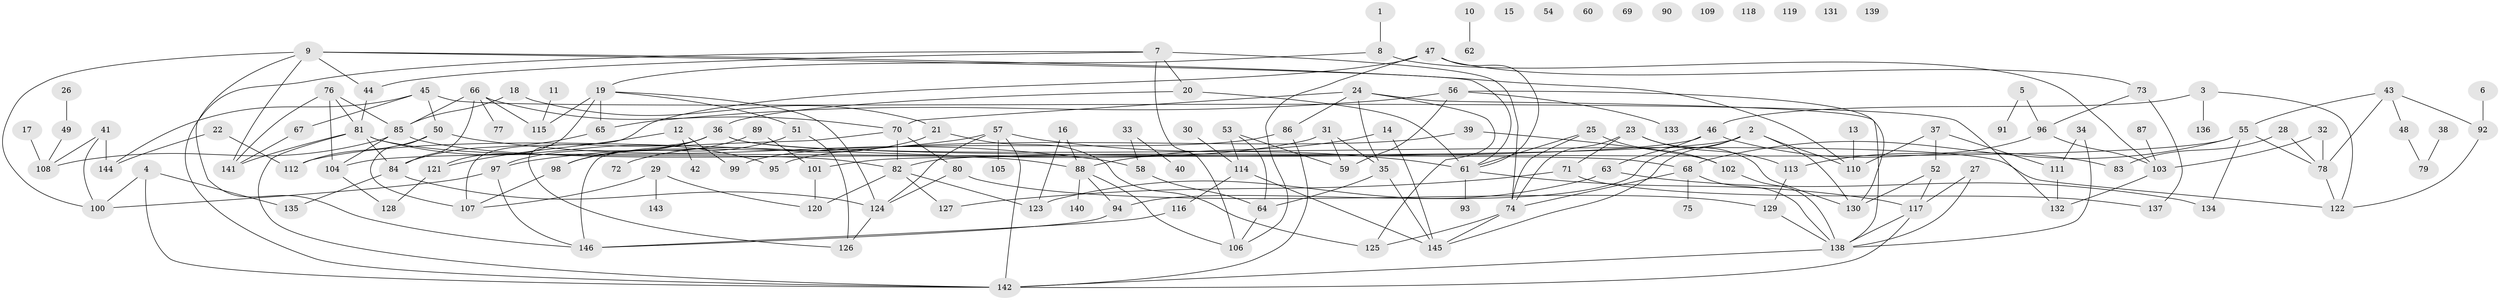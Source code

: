 // coarse degree distribution, {1: 0.16161616161616163, 6: 0.06060606060606061, 5: 0.13131313131313133, 3: 0.1919191919191919, 4: 0.0707070707070707, 2: 0.15151515151515152, 7: 0.050505050505050504, 8: 0.04040404040404041, 0: 0.1111111111111111, 10: 0.020202020202020204, 11: 0.010101010101010102}
// Generated by graph-tools (version 1.1) at 2025/41/03/06/25 10:41:23]
// undirected, 146 vertices, 214 edges
graph export_dot {
graph [start="1"]
  node [color=gray90,style=filled];
  1;
  2;
  3;
  4;
  5;
  6;
  7;
  8;
  9;
  10;
  11;
  12;
  13;
  14;
  15;
  16;
  17;
  18;
  19;
  20;
  21;
  22;
  23;
  24;
  25;
  26;
  27;
  28;
  29;
  30;
  31;
  32;
  33;
  34;
  35;
  36;
  37;
  38;
  39;
  40;
  41;
  42;
  43;
  44;
  45;
  46;
  47;
  48;
  49;
  50;
  51;
  52;
  53;
  54;
  55;
  56;
  57;
  58;
  59;
  60;
  61;
  62;
  63;
  64;
  65;
  66;
  67;
  68;
  69;
  70;
  71;
  72;
  73;
  74;
  75;
  76;
  77;
  78;
  79;
  80;
  81;
  82;
  83;
  84;
  85;
  86;
  87;
  88;
  89;
  90;
  91;
  92;
  93;
  94;
  95;
  96;
  97;
  98;
  99;
  100;
  101;
  102;
  103;
  104;
  105;
  106;
  107;
  108;
  109;
  110;
  111;
  112;
  113;
  114;
  115;
  116;
  117;
  118;
  119;
  120;
  121;
  122;
  123;
  124;
  125;
  126;
  127;
  128;
  129;
  130;
  131;
  132;
  133;
  134;
  135;
  136;
  137;
  138;
  139;
  140;
  141;
  142;
  143;
  144;
  145;
  146;
  1 -- 8;
  2 -- 94;
  2 -- 101;
  2 -- 110;
  2 -- 130;
  2 -- 145;
  3 -- 46;
  3 -- 122;
  3 -- 136;
  4 -- 100;
  4 -- 135;
  4 -- 142;
  5 -- 91;
  5 -- 96;
  6 -- 92;
  7 -- 20;
  7 -- 44;
  7 -- 74;
  7 -- 106;
  7 -- 142;
  8 -- 19;
  8 -- 103;
  9 -- 44;
  9 -- 61;
  9 -- 100;
  9 -- 110;
  9 -- 141;
  9 -- 146;
  10 -- 62;
  11 -- 115;
  12 -- 42;
  12 -- 99;
  12 -- 121;
  13 -- 110;
  14 -- 88;
  14 -- 145;
  16 -- 88;
  16 -- 123;
  17 -- 108;
  18 -- 21;
  18 -- 85;
  19 -- 51;
  19 -- 65;
  19 -- 115;
  19 -- 121;
  19 -- 124;
  20 -- 36;
  20 -- 61;
  21 -- 72;
  21 -- 125;
  22 -- 112;
  22 -- 144;
  23 -- 71;
  23 -- 74;
  23 -- 113;
  23 -- 130;
  24 -- 35;
  24 -- 70;
  24 -- 86;
  24 -- 125;
  24 -- 138;
  25 -- 61;
  25 -- 74;
  25 -- 102;
  26 -- 49;
  27 -- 117;
  27 -- 138;
  28 -- 78;
  28 -- 83;
  29 -- 107;
  29 -- 120;
  29 -- 143;
  30 -- 114;
  31 -- 35;
  31 -- 59;
  31 -- 112;
  32 -- 78;
  32 -- 103;
  33 -- 40;
  33 -- 58;
  34 -- 111;
  34 -- 138;
  35 -- 64;
  35 -- 145;
  36 -- 68;
  36 -- 97;
  36 -- 98;
  36 -- 122;
  36 -- 126;
  37 -- 52;
  37 -- 110;
  37 -- 111;
  38 -- 79;
  39 -- 95;
  39 -- 102;
  41 -- 100;
  41 -- 108;
  41 -- 144;
  43 -- 48;
  43 -- 55;
  43 -- 78;
  43 -- 92;
  44 -- 81;
  45 -- 50;
  45 -- 67;
  45 -- 132;
  45 -- 144;
  46 -- 63;
  46 -- 83;
  46 -- 104;
  47 -- 61;
  47 -- 73;
  47 -- 106;
  47 -- 107;
  48 -- 79;
  49 -- 108;
  50 -- 58;
  50 -- 107;
  50 -- 112;
  51 -- 98;
  51 -- 126;
  52 -- 117;
  52 -- 130;
  53 -- 59;
  53 -- 64;
  53 -- 114;
  55 -- 68;
  55 -- 78;
  55 -- 82;
  55 -- 134;
  56 -- 59;
  56 -- 65;
  56 -- 130;
  56 -- 133;
  57 -- 61;
  57 -- 97;
  57 -- 105;
  57 -- 124;
  57 -- 142;
  58 -- 64;
  61 -- 93;
  61 -- 117;
  63 -- 123;
  63 -- 134;
  64 -- 106;
  65 -- 84;
  66 -- 70;
  66 -- 77;
  66 -- 84;
  66 -- 85;
  66 -- 115;
  67 -- 141;
  68 -- 74;
  68 -- 75;
  68 -- 138;
  70 -- 80;
  70 -- 82;
  70 -- 146;
  71 -- 127;
  71 -- 137;
  73 -- 96;
  73 -- 137;
  74 -- 125;
  74 -- 145;
  76 -- 81;
  76 -- 85;
  76 -- 104;
  76 -- 141;
  78 -- 122;
  80 -- 124;
  80 -- 129;
  81 -- 82;
  81 -- 84;
  81 -- 95;
  81 -- 141;
  81 -- 142;
  82 -- 120;
  82 -- 123;
  82 -- 127;
  84 -- 124;
  84 -- 135;
  85 -- 88;
  85 -- 104;
  85 -- 108;
  86 -- 99;
  86 -- 142;
  87 -- 103;
  88 -- 94;
  88 -- 106;
  88 -- 140;
  89 -- 98;
  89 -- 101;
  92 -- 122;
  94 -- 146;
  96 -- 103;
  96 -- 113;
  97 -- 100;
  97 -- 146;
  98 -- 107;
  101 -- 120;
  102 -- 138;
  103 -- 132;
  104 -- 128;
  111 -- 132;
  113 -- 129;
  114 -- 116;
  114 -- 145;
  116 -- 146;
  117 -- 138;
  117 -- 142;
  121 -- 128;
  124 -- 126;
  129 -- 138;
  138 -- 142;
}
